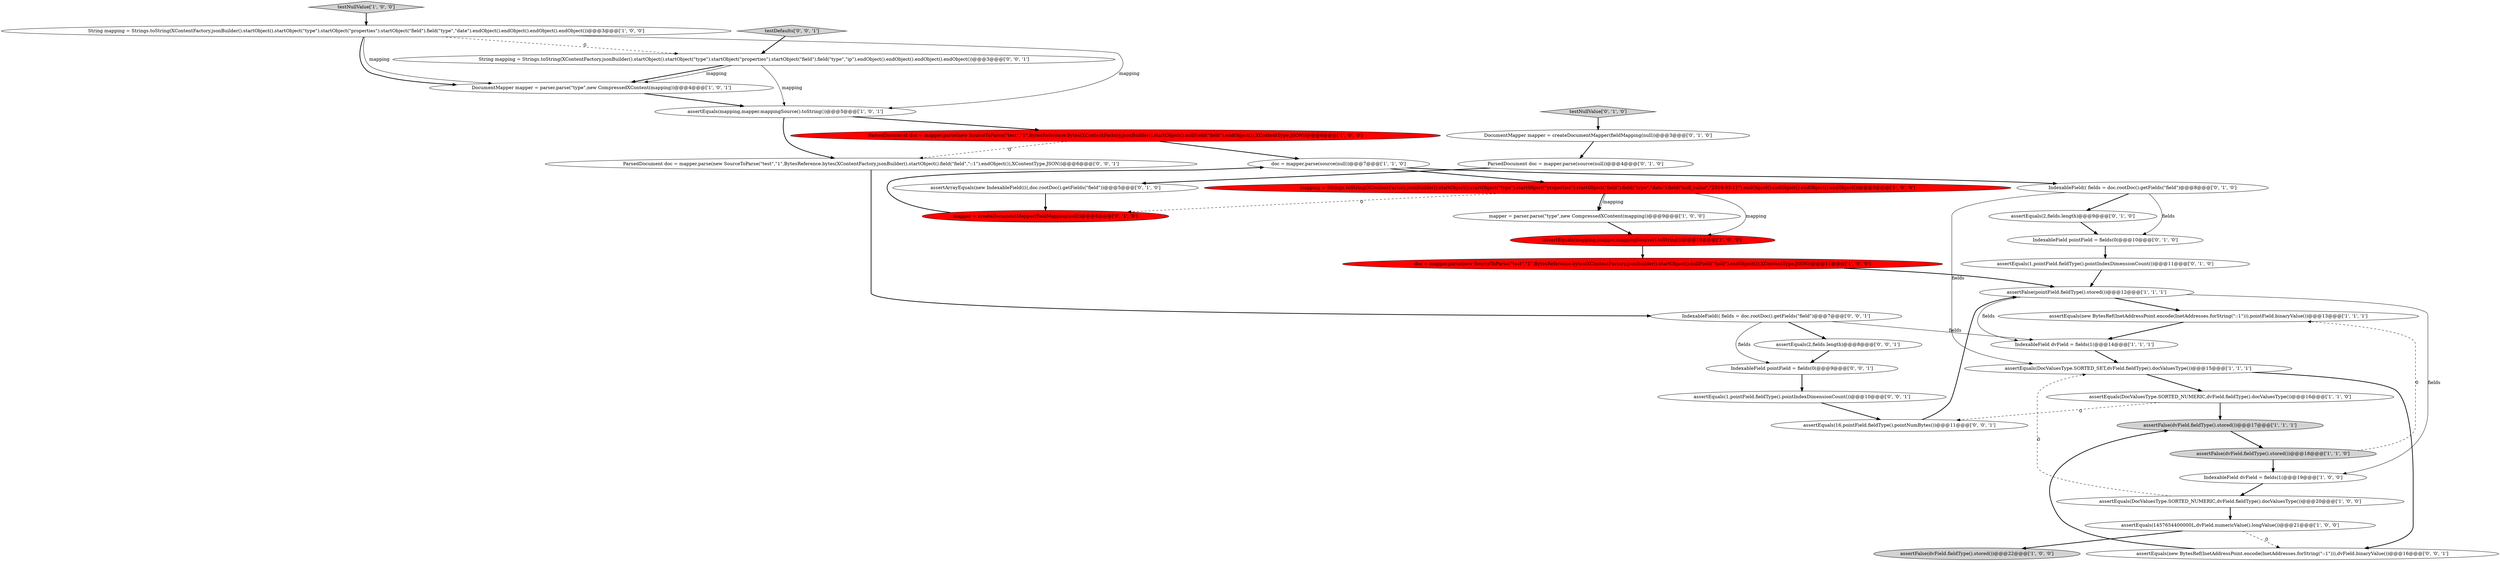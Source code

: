 digraph {
18 [style = filled, label = "mapper = parser.parse(\"type\",new CompressedXContent(mapping))@@@9@@@['1', '0', '0']", fillcolor = white, shape = ellipse image = "AAA0AAABBB1BBB"];
13 [style = filled, label = "assertEquals(1457654400000L,dvField.numericValue().longValue())@@@21@@@['1', '0', '0']", fillcolor = white, shape = ellipse image = "AAA0AAABBB1BBB"];
23 [style = filled, label = "ParsedDocument doc = mapper.parse(source(null))@@@4@@@['0', '1', '0']", fillcolor = white, shape = ellipse image = "AAA0AAABBB2BBB"];
9 [style = filled, label = "assertEquals(DocValuesType.SORTED_NUMERIC,dvField.fieldType().docValuesType())@@@16@@@['1', '1', '0']", fillcolor = white, shape = ellipse image = "AAA0AAABBB1BBB"];
14 [style = filled, label = "assertEquals(new BytesRef(InetAddressPoint.encode(InetAddresses.forString(\"::1\"))),pointField.binaryValue())@@@13@@@['1', '1', '1']", fillcolor = white, shape = ellipse image = "AAA0AAABBB1BBB"];
4 [style = filled, label = "assertFalse(dvField.fieldType().stored())@@@17@@@['1', '1', '1']", fillcolor = lightgray, shape = ellipse image = "AAA0AAABBB1BBB"];
29 [style = filled, label = "mapper = createDocumentMapper(fieldMapping(null))@@@6@@@['0', '1', '0']", fillcolor = red, shape = ellipse image = "AAA1AAABBB2BBB"];
34 [style = filled, label = "assertEquals(1,pointField.fieldType().pointIndexDimensionCount())@@@10@@@['0', '0', '1']", fillcolor = white, shape = ellipse image = "AAA0AAABBB3BBB"];
2 [style = filled, label = "mapping = Strings.toString(XContentFactory.jsonBuilder().startObject().startObject(\"type\").startObject(\"properties\").startObject(\"field\").field(\"type\",\"date\").field(\"null_value\",\"2016-03-11\").endObject().endObject().endObject().endObject())@@@8@@@['1', '0', '0']", fillcolor = red, shape = ellipse image = "AAA1AAABBB1BBB"];
8 [style = filled, label = "assertEquals(mapping,mapper.mappingSource().toString())@@@10@@@['1', '0', '0']", fillcolor = red, shape = ellipse image = "AAA1AAABBB1BBB"];
16 [style = filled, label = "doc = mapper.parse(new SourceToParse(\"test\",\"1\",BytesReference.bytes(XContentFactory.jsonBuilder().startObject().nullField(\"field\").endObject()),XContentType.JSON))@@@11@@@['1', '0', '0']", fillcolor = red, shape = ellipse image = "AAA1AAABBB1BBB"];
20 [style = filled, label = "ParsedDocument doc = mapper.parse(new SourceToParse(\"test\",\"1\",BytesReference.bytes(XContentFactory.jsonBuilder().startObject().nullField(\"field\").endObject()),XContentType.JSON))@@@6@@@['1', '0', '0']", fillcolor = red, shape = ellipse image = "AAA1AAABBB1BBB"];
27 [style = filled, label = "DocumentMapper mapper = createDocumentMapper(fieldMapping(null))@@@3@@@['0', '1', '0']", fillcolor = white, shape = ellipse image = "AAA0AAABBB2BBB"];
32 [style = filled, label = "assertEquals(16,pointField.fieldType().pointNumBytes())@@@11@@@['0', '0', '1']", fillcolor = white, shape = ellipse image = "AAA0AAABBB3BBB"];
37 [style = filled, label = "IndexableField(( fields = doc.rootDoc().getFields(\"field\")@@@7@@@['0', '0', '1']", fillcolor = white, shape = ellipse image = "AAA0AAABBB3BBB"];
11 [style = filled, label = "assertFalse(pointField.fieldType().stored())@@@12@@@['1', '1', '1']", fillcolor = white, shape = ellipse image = "AAA0AAABBB1BBB"];
19 [style = filled, label = "DocumentMapper mapper = parser.parse(\"type\",new CompressedXContent(mapping))@@@4@@@['1', '0', '1']", fillcolor = white, shape = ellipse image = "AAA0AAABBB1BBB"];
1 [style = filled, label = "String mapping = Strings.toString(XContentFactory.jsonBuilder().startObject().startObject(\"type\").startObject(\"properties\").startObject(\"field\").field(\"type\",\"date\").endObject().endObject().endObject().endObject())@@@3@@@['1', '0', '0']", fillcolor = white, shape = ellipse image = "AAA0AAABBB1BBB"];
26 [style = filled, label = "IndexableField pointField = fields(0(@@@10@@@['0', '1', '0']", fillcolor = white, shape = ellipse image = "AAA0AAABBB2BBB"];
36 [style = filled, label = "assertEquals(new BytesRef(InetAddressPoint.encode(InetAddresses.forString(\"::1\"))),dvField.binaryValue())@@@16@@@['0', '0', '1']", fillcolor = white, shape = ellipse image = "AAA0AAABBB3BBB"];
5 [style = filled, label = "testNullValue['1', '0', '0']", fillcolor = lightgray, shape = diamond image = "AAA0AAABBB1BBB"];
38 [style = filled, label = "String mapping = Strings.toString(XContentFactory.jsonBuilder().startObject().startObject(\"type\").startObject(\"properties\").startObject(\"field\").field(\"type\",\"ip\").endObject().endObject().endObject().endObject())@@@3@@@['0', '0', '1']", fillcolor = white, shape = ellipse image = "AAA0AAABBB3BBB"];
35 [style = filled, label = "IndexableField pointField = fields(0(@@@9@@@['0', '0', '1']", fillcolor = white, shape = ellipse image = "AAA0AAABBB3BBB"];
0 [style = filled, label = "assertEquals(DocValuesType.SORTED_NUMERIC,dvField.fieldType().docValuesType())@@@20@@@['1', '0', '0']", fillcolor = white, shape = ellipse image = "AAA0AAABBB1BBB"];
21 [style = filled, label = "IndexableField(( fields = doc.rootDoc().getFields(\"field\")@@@8@@@['0', '1', '0']", fillcolor = white, shape = ellipse image = "AAA0AAABBB2BBB"];
22 [style = filled, label = "assertEquals(1,pointField.fieldType().pointIndexDimensionCount())@@@11@@@['0', '1', '0']", fillcolor = white, shape = ellipse image = "AAA0AAABBB2BBB"];
3 [style = filled, label = "assertEquals(DocValuesType.SORTED_SET,dvField.fieldType().docValuesType())@@@15@@@['1', '1', '1']", fillcolor = white, shape = ellipse image = "AAA0AAABBB1BBB"];
17 [style = filled, label = "IndexableField dvField = fields(1(@@@14@@@['1', '1', '1']", fillcolor = white, shape = ellipse image = "AAA0AAABBB1BBB"];
24 [style = filled, label = "assertEquals(2,fields.length)@@@9@@@['0', '1', '0']", fillcolor = white, shape = ellipse image = "AAA0AAABBB2BBB"];
6 [style = filled, label = "assertEquals(mapping,mapper.mappingSource().toString())@@@5@@@['1', '0', '1']", fillcolor = white, shape = ellipse image = "AAA0AAABBB1BBB"];
28 [style = filled, label = "assertArrayEquals(new IndexableField((((,doc.rootDoc().getFields(\"field\"))@@@5@@@['0', '1', '0']", fillcolor = white, shape = ellipse image = "AAA0AAABBB2BBB"];
7 [style = filled, label = "assertFalse(dvField.fieldType().stored())@@@22@@@['1', '0', '0']", fillcolor = lightgray, shape = ellipse image = "AAA0AAABBB1BBB"];
31 [style = filled, label = "assertEquals(2,fields.length)@@@8@@@['0', '0', '1']", fillcolor = white, shape = ellipse image = "AAA0AAABBB3BBB"];
33 [style = filled, label = "ParsedDocument doc = mapper.parse(new SourceToParse(\"test\",\"1\",BytesReference.bytes(XContentFactory.jsonBuilder().startObject().field(\"field\",\"::1\").endObject()),XContentType.JSON))@@@6@@@['0', '0', '1']", fillcolor = white, shape = ellipse image = "AAA0AAABBB3BBB"];
30 [style = filled, label = "testDefaults['0', '0', '1']", fillcolor = lightgray, shape = diamond image = "AAA0AAABBB3BBB"];
15 [style = filled, label = "doc = mapper.parse(source(null))@@@7@@@['1', '1', '0']", fillcolor = white, shape = ellipse image = "AAA0AAABBB1BBB"];
12 [style = filled, label = "IndexableField dvField = fields(1(@@@19@@@['1', '0', '0']", fillcolor = white, shape = ellipse image = "AAA0AAABBB1BBB"];
25 [style = filled, label = "testNullValue['0', '1', '0']", fillcolor = lightgray, shape = diamond image = "AAA0AAABBB2BBB"];
10 [style = filled, label = "assertFalse(dvField.fieldType().stored())@@@18@@@['1', '1', '0']", fillcolor = lightgray, shape = ellipse image = "AAA0AAABBB1BBB"];
4->10 [style = bold, label=""];
8->16 [style = bold, label=""];
28->29 [style = bold, label=""];
29->15 [style = bold, label=""];
11->12 [style = solid, label="fields"];
15->2 [style = bold, label=""];
30->38 [style = bold, label=""];
0->3 [style = dashed, label="0"];
21->26 [style = solid, label="fields"];
16->11 [style = bold, label=""];
13->36 [style = dashed, label="0"];
2->18 [style = solid, label="mapping"];
0->13 [style = bold, label=""];
11->14 [style = bold, label=""];
15->21 [style = bold, label=""];
9->4 [style = bold, label=""];
36->4 [style = bold, label=""];
1->6 [style = solid, label="mapping"];
2->18 [style = bold, label=""];
37->17 [style = solid, label="fields"];
21->3 [style = solid, label="fields"];
14->17 [style = bold, label=""];
21->24 [style = bold, label=""];
19->6 [style = bold, label=""];
12->0 [style = bold, label=""];
26->22 [style = bold, label=""];
38->19 [style = bold, label=""];
9->32 [style = dashed, label="0"];
23->28 [style = bold, label=""];
6->20 [style = bold, label=""];
3->9 [style = bold, label=""];
25->27 [style = bold, label=""];
5->1 [style = bold, label=""];
24->26 [style = bold, label=""];
3->36 [style = bold, label=""];
31->35 [style = bold, label=""];
38->6 [style = solid, label="mapping"];
37->31 [style = bold, label=""];
10->12 [style = bold, label=""];
13->7 [style = bold, label=""];
6->33 [style = bold, label=""];
2->29 [style = dashed, label="0"];
11->17 [style = solid, label="fields"];
2->8 [style = solid, label="mapping"];
17->3 [style = bold, label=""];
1->38 [style = dashed, label="0"];
1->19 [style = solid, label="mapping"];
27->23 [style = bold, label=""];
34->32 [style = bold, label=""];
18->8 [style = bold, label=""];
20->33 [style = dashed, label="0"];
38->19 [style = solid, label="mapping"];
1->19 [style = bold, label=""];
33->37 [style = bold, label=""];
35->34 [style = bold, label=""];
32->11 [style = bold, label=""];
20->15 [style = bold, label=""];
22->11 [style = bold, label=""];
10->14 [style = dashed, label="0"];
37->35 [style = solid, label="fields"];
}
